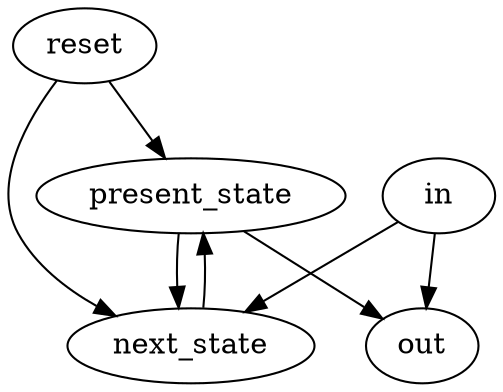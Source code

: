 strict digraph "" {
	reset -> present_state	[weight=3.0];
	reset -> next_state	[weight=3.0];
	in -> out	[weight=1.0];
	in -> next_state	[weight=2.0];
	present_state -> out	[weight=1.0];
	present_state -> next_state	[weight=2.0];
	next_state -> present_state	[weight=1.0];
}
